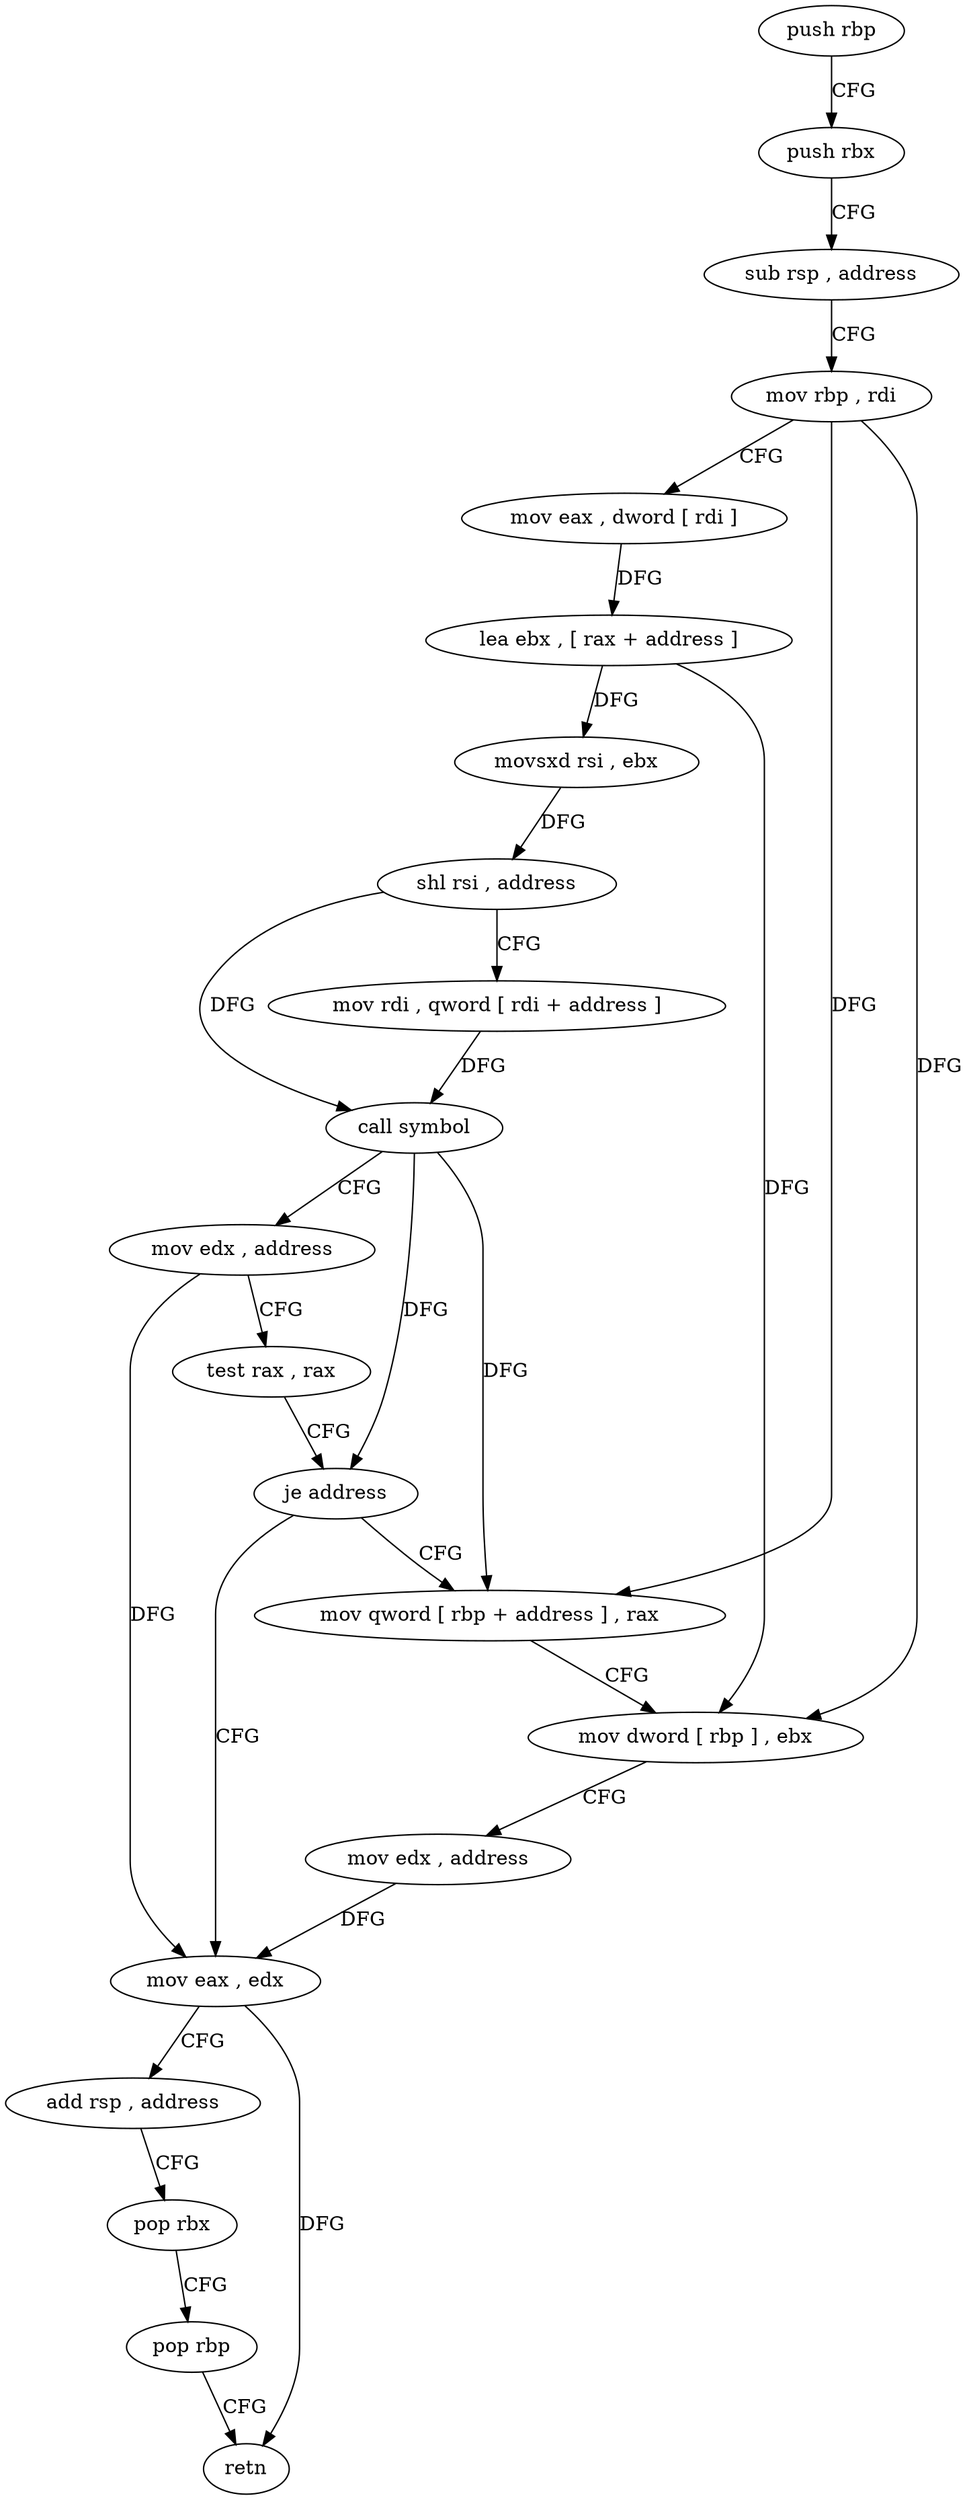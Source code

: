 digraph "func" {
"209715" [label = "push rbp" ]
"209716" [label = "push rbx" ]
"209717" [label = "sub rsp , address" ]
"209721" [label = "mov rbp , rdi" ]
"209724" [label = "mov eax , dword [ rdi ]" ]
"209726" [label = "lea ebx , [ rax + address ]" ]
"209729" [label = "movsxd rsi , ebx" ]
"209732" [label = "shl rsi , address" ]
"209736" [label = "mov rdi , qword [ rdi + address ]" ]
"209740" [label = "call symbol" ]
"209745" [label = "mov edx , address" ]
"209750" [label = "test rax , rax" ]
"209753" [label = "je address" ]
"209767" [label = "mov eax , edx" ]
"209755" [label = "mov qword [ rbp + address ] , rax" ]
"209769" [label = "add rsp , address" ]
"209773" [label = "pop rbx" ]
"209774" [label = "pop rbp" ]
"209775" [label = "retn" ]
"209759" [label = "mov dword [ rbp ] , ebx" ]
"209762" [label = "mov edx , address" ]
"209715" -> "209716" [ label = "CFG" ]
"209716" -> "209717" [ label = "CFG" ]
"209717" -> "209721" [ label = "CFG" ]
"209721" -> "209724" [ label = "CFG" ]
"209721" -> "209755" [ label = "DFG" ]
"209721" -> "209759" [ label = "DFG" ]
"209724" -> "209726" [ label = "DFG" ]
"209726" -> "209729" [ label = "DFG" ]
"209726" -> "209759" [ label = "DFG" ]
"209729" -> "209732" [ label = "DFG" ]
"209732" -> "209736" [ label = "CFG" ]
"209732" -> "209740" [ label = "DFG" ]
"209736" -> "209740" [ label = "DFG" ]
"209740" -> "209745" [ label = "CFG" ]
"209740" -> "209753" [ label = "DFG" ]
"209740" -> "209755" [ label = "DFG" ]
"209745" -> "209750" [ label = "CFG" ]
"209745" -> "209767" [ label = "DFG" ]
"209750" -> "209753" [ label = "CFG" ]
"209753" -> "209767" [ label = "CFG" ]
"209753" -> "209755" [ label = "CFG" ]
"209767" -> "209769" [ label = "CFG" ]
"209767" -> "209775" [ label = "DFG" ]
"209755" -> "209759" [ label = "CFG" ]
"209769" -> "209773" [ label = "CFG" ]
"209773" -> "209774" [ label = "CFG" ]
"209774" -> "209775" [ label = "CFG" ]
"209759" -> "209762" [ label = "CFG" ]
"209762" -> "209767" [ label = "DFG" ]
}
